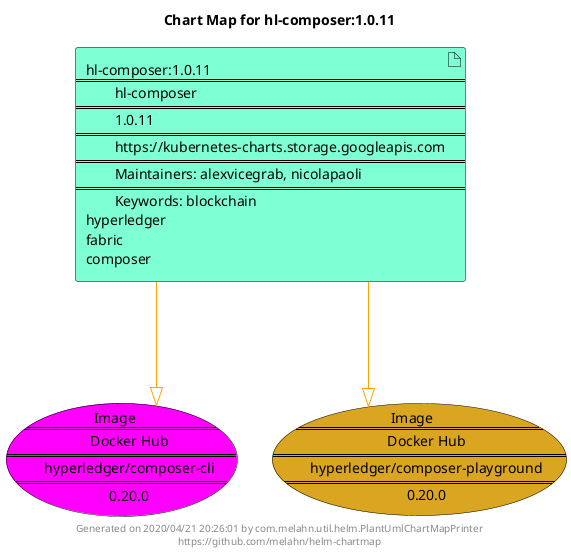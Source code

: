 @startuml
skinparam linetype ortho
skinparam backgroundColor white
skinparam usecaseBorderColor black
skinparam usecaseArrowColor LightSlateGray
skinparam artifactBorderColor black
skinparam artifactArrowColor LightSlateGray

title Chart Map for hl-composer:1.0.11

'There is one referenced Helm Chart
artifact "hl-composer:1.0.11\n====\n\thl-composer\n====\n\t1.0.11\n====\n\thttps://kubernetes-charts.storage.googleapis.com\n====\n\tMaintainers: alexvicegrab, nicolapaoli\n====\n\tKeywords: blockchain\nhyperledger\nfabric\ncomposer" as hl_composer_1_0_11 #Aquamarine

'There are 2 referenced Docker Images
usecase "Image\n====\n\tDocker Hub\n====\n\thyperledger/composer-cli\n====\n\t0.20.0" as hyperledger_composer_cli_0_20_0 #Fuchsia
usecase "Image\n====\n\tDocker Hub\n====\n\thyperledger/composer-playground\n====\n\t0.20.0" as hyperledger_composer_playground_0_20_0 #GoldenRod

'Chart Dependencies
hl_composer_1_0_11--[#orange]-|>hyperledger_composer_cli_0_20_0
hl_composer_1_0_11--[#orange]-|>hyperledger_composer_playground_0_20_0

center footer Generated on 2020/04/21 20:26:01 by com.melahn.util.helm.PlantUmlChartMapPrinter\nhttps://github.com/melahn/helm-chartmap
@enduml
